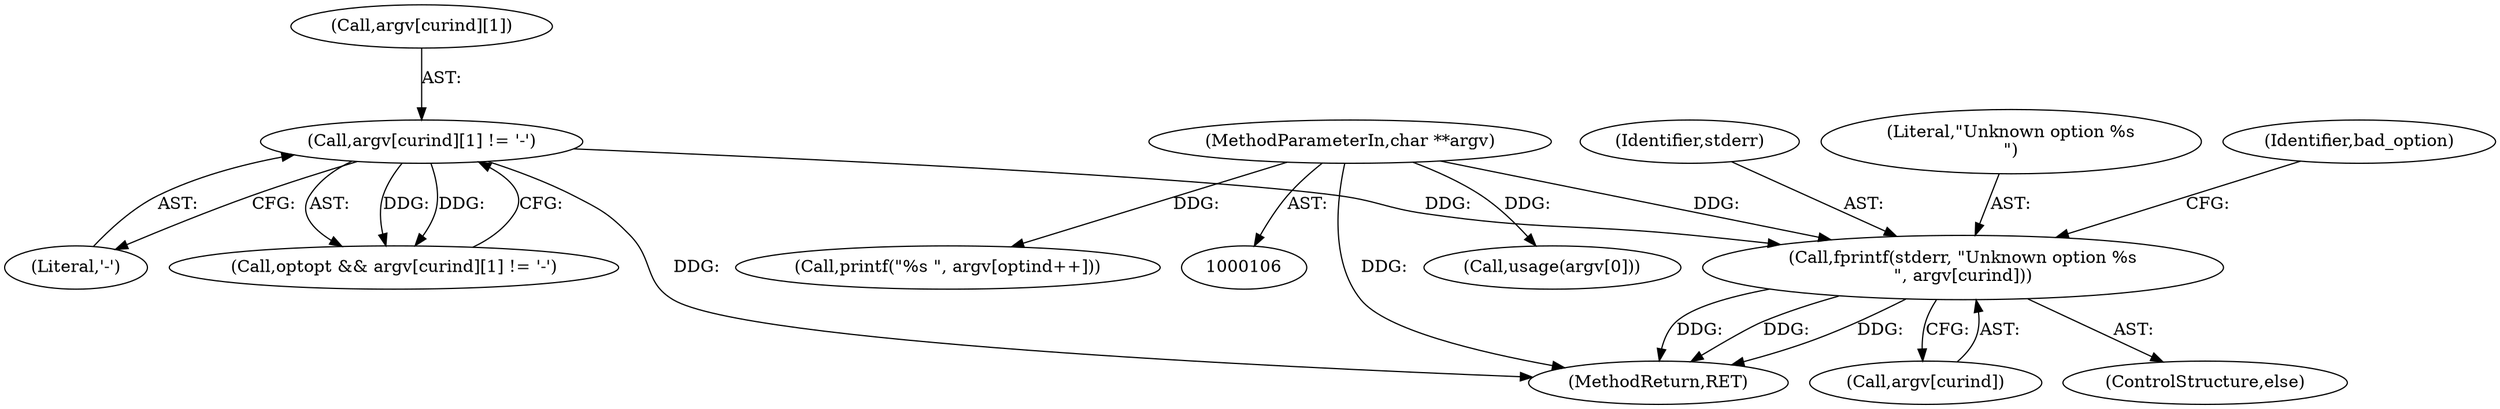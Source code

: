 digraph "0_keepalived_04f2d32871bb3b11d7dc024039952f2fe2750306@API" {
"1000677" [label="(Call,fprintf(stderr, \"Unknown option %s\n\", argv[curind]))"];
"1000665" [label="(Call,argv[curind][1] != '-')"];
"1000108" [label="(MethodParameterIn,char **argv)"];
"1000747" [label="(MethodReturn,RET)"];
"1000680" [label="(Call,argv[curind])"];
"1000666" [label="(Call,argv[curind][1])"];
"1000678" [label="(Identifier,stderr)"];
"1000679" [label="(Literal,\"Unknown option %s\n\")"];
"1000108" [label="(MethodParameterIn,char **argv)"];
"1000671" [label="(Literal,'-')"];
"1000684" [label="(Identifier,bad_option)"];
"1000676" [label="(ControlStructure,else)"];
"1000677" [label="(Call,fprintf(stderr, \"Unknown option %s\n\", argv[curind]))"];
"1000257" [label="(Call,usage(argv[0]))"];
"1000663" [label="(Call,optopt && argv[curind][1] != '-')"];
"1000665" [label="(Call,argv[curind][1] != '-')"];
"1000733" [label="(Call,printf(\"%s \", argv[optind++]))"];
"1000677" -> "1000676"  [label="AST: "];
"1000677" -> "1000680"  [label="CFG: "];
"1000678" -> "1000677"  [label="AST: "];
"1000679" -> "1000677"  [label="AST: "];
"1000680" -> "1000677"  [label="AST: "];
"1000684" -> "1000677"  [label="CFG: "];
"1000677" -> "1000747"  [label="DDG: "];
"1000677" -> "1000747"  [label="DDG: "];
"1000677" -> "1000747"  [label="DDG: "];
"1000665" -> "1000677"  [label="DDG: "];
"1000108" -> "1000677"  [label="DDG: "];
"1000665" -> "1000663"  [label="AST: "];
"1000665" -> "1000671"  [label="CFG: "];
"1000666" -> "1000665"  [label="AST: "];
"1000671" -> "1000665"  [label="AST: "];
"1000663" -> "1000665"  [label="CFG: "];
"1000665" -> "1000747"  [label="DDG: "];
"1000665" -> "1000663"  [label="DDG: "];
"1000665" -> "1000663"  [label="DDG: "];
"1000108" -> "1000106"  [label="AST: "];
"1000108" -> "1000747"  [label="DDG: "];
"1000108" -> "1000257"  [label="DDG: "];
"1000108" -> "1000733"  [label="DDG: "];
}
